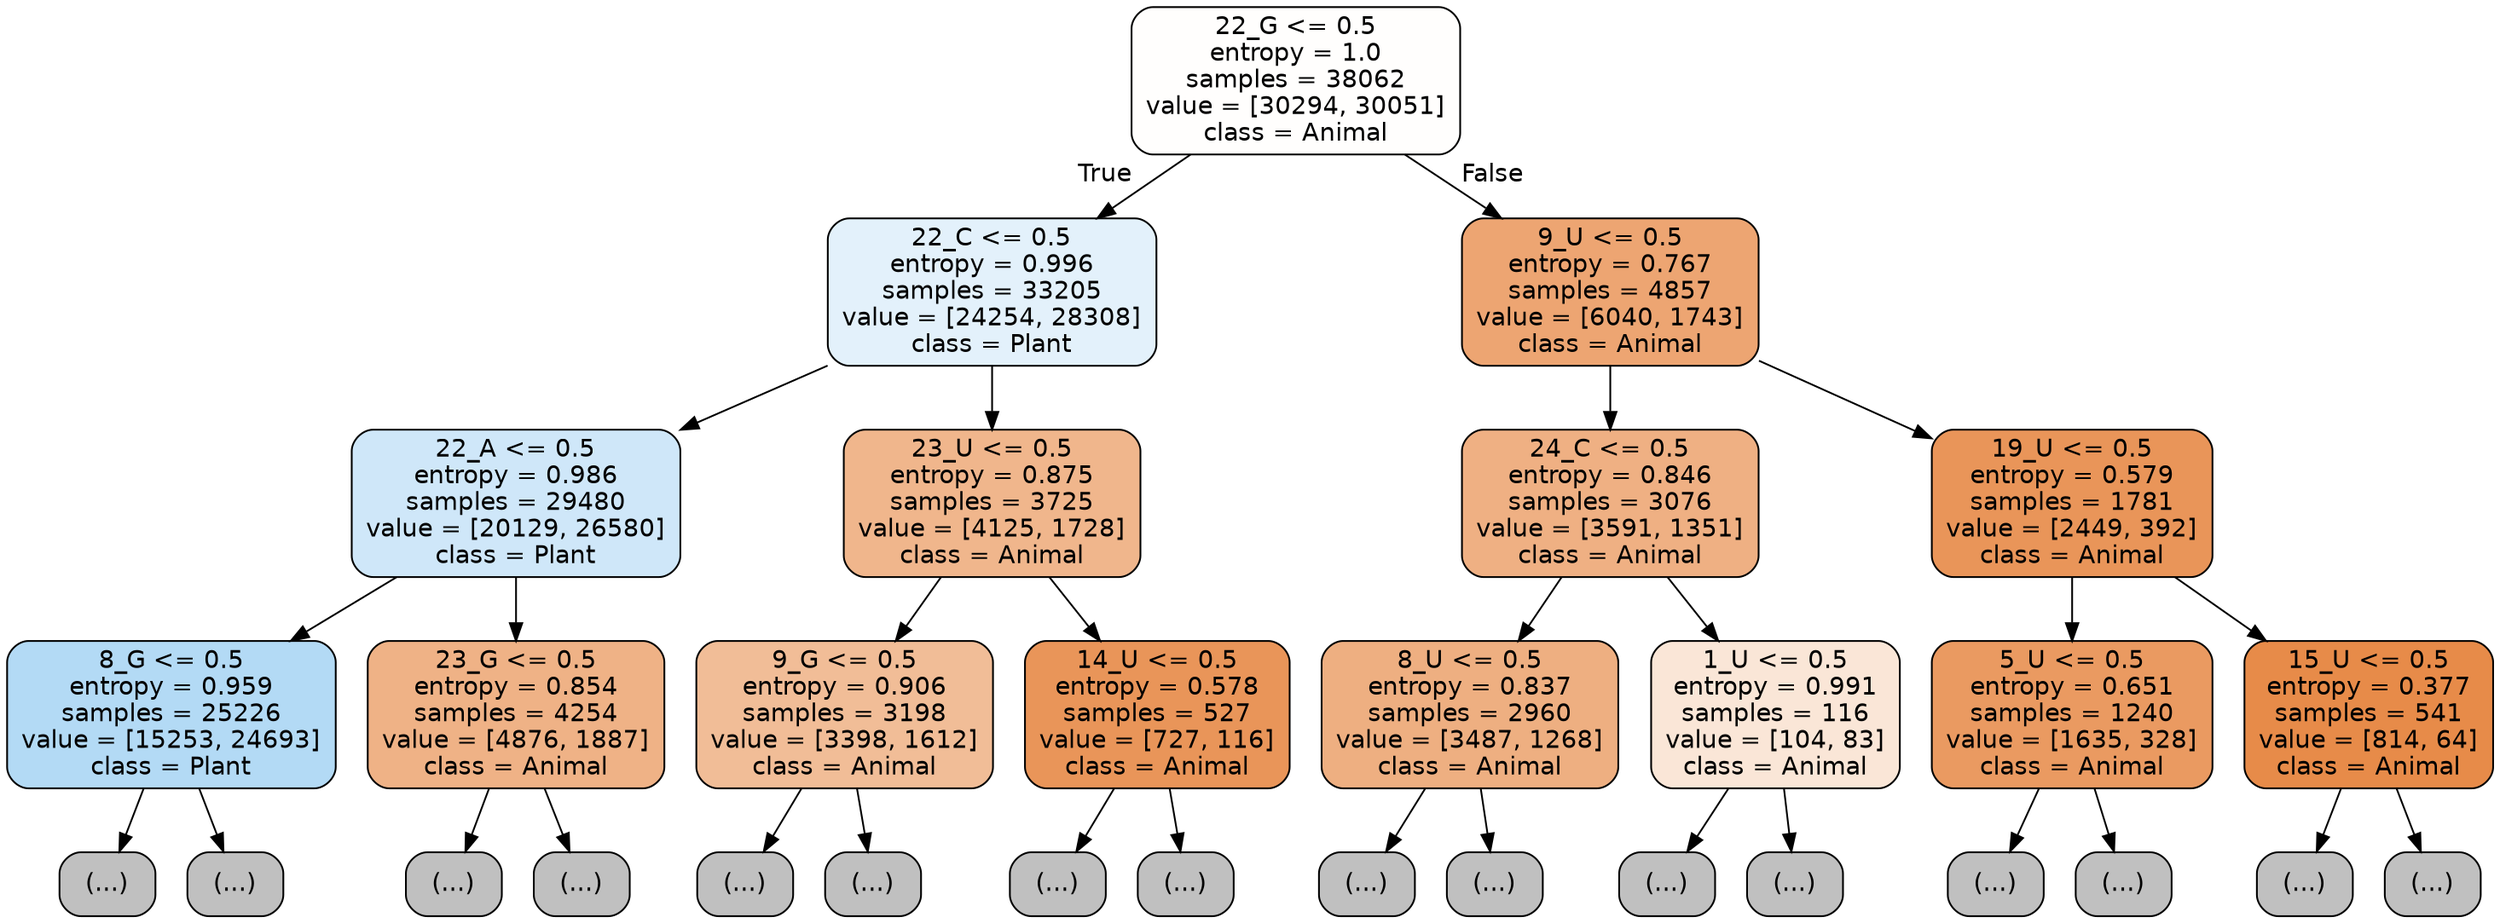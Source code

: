 digraph Tree {
node [shape=box, style="filled, rounded", color="black", fontname="helvetica"] ;
edge [fontname="helvetica"] ;
0 [label="22_G <= 0.5\nentropy = 1.0\nsamples = 38062\nvalue = [30294, 30051]\nclass = Animal", fillcolor="#fffefd"] ;
1 [label="22_C <= 0.5\nentropy = 0.996\nsamples = 33205\nvalue = [24254, 28308]\nclass = Plant", fillcolor="#e3f1fb"] ;
0 -> 1 [labeldistance=2.5, labelangle=45, headlabel="True"] ;
2 [label="22_A <= 0.5\nentropy = 0.986\nsamples = 29480\nvalue = [20129, 26580]\nclass = Plant", fillcolor="#cfe7f9"] ;
1 -> 2 ;
3 [label="8_G <= 0.5\nentropy = 0.959\nsamples = 25226\nvalue = [15253, 24693]\nclass = Plant", fillcolor="#b3daf5"] ;
2 -> 3 ;
4 [label="(...)", fillcolor="#C0C0C0"] ;
3 -> 4 ;
7805 [label="(...)", fillcolor="#C0C0C0"] ;
3 -> 7805 ;
10644 [label="23_G <= 0.5\nentropy = 0.854\nsamples = 4254\nvalue = [4876, 1887]\nclass = Animal", fillcolor="#efb286"] ;
2 -> 10644 ;
10645 [label="(...)", fillcolor="#C0C0C0"] ;
10644 -> 10645 ;
12476 [label="(...)", fillcolor="#C0C0C0"] ;
10644 -> 12476 ;
12649 [label="23_U <= 0.5\nentropy = 0.875\nsamples = 3725\nvalue = [4125, 1728]\nclass = Animal", fillcolor="#f0b68c"] ;
1 -> 12649 ;
12650 [label="9_G <= 0.5\nentropy = 0.906\nsamples = 3198\nvalue = [3398, 1612]\nclass = Animal", fillcolor="#f1bd97"] ;
12649 -> 12650 ;
12651 [label="(...)", fillcolor="#C0C0C0"] ;
12650 -> 12651 ;
13924 [label="(...)", fillcolor="#C0C0C0"] ;
12650 -> 13924 ;
14351 [label="14_U <= 0.5\nentropy = 0.578\nsamples = 527\nvalue = [727, 116]\nclass = Animal", fillcolor="#e99559"] ;
12649 -> 14351 ;
14352 [label="(...)", fillcolor="#C0C0C0"] ;
14351 -> 14352 ;
14497 [label="(...)", fillcolor="#C0C0C0"] ;
14351 -> 14497 ;
14548 [label="9_U <= 0.5\nentropy = 0.767\nsamples = 4857\nvalue = [6040, 1743]\nclass = Animal", fillcolor="#eda572"] ;
0 -> 14548 [labeldistance=2.5, labelangle=-45, headlabel="False"] ;
14549 [label="24_C <= 0.5\nentropy = 0.846\nsamples = 3076\nvalue = [3591, 1351]\nclass = Animal", fillcolor="#efb083"] ;
14548 -> 14549 ;
14550 [label="8_U <= 0.5\nentropy = 0.837\nsamples = 2960\nvalue = [3487, 1268]\nclass = Animal", fillcolor="#eeaf81"] ;
14549 -> 14550 ;
14551 [label="(...)", fillcolor="#C0C0C0"] ;
14550 -> 14551 ;
15472 [label="(...)", fillcolor="#C0C0C0"] ;
14550 -> 15472 ;
15793 [label="1_U <= 0.5\nentropy = 0.991\nsamples = 116\nvalue = [104, 83]\nclass = Animal", fillcolor="#fae6d7"] ;
14549 -> 15793 ;
15794 [label="(...)", fillcolor="#C0C0C0"] ;
15793 -> 15794 ;
15847 [label="(...)", fillcolor="#C0C0C0"] ;
15793 -> 15847 ;
15886 [label="19_U <= 0.5\nentropy = 0.579\nsamples = 1781\nvalue = [2449, 392]\nclass = Animal", fillcolor="#e99559"] ;
14548 -> 15886 ;
15887 [label="5_U <= 0.5\nentropy = 0.651\nsamples = 1240\nvalue = [1635, 328]\nclass = Animal", fillcolor="#ea9a61"] ;
15886 -> 15887 ;
15888 [label="(...)", fillcolor="#C0C0C0"] ;
15887 -> 15888 ;
16237 [label="(...)", fillcolor="#C0C0C0"] ;
15887 -> 16237 ;
16346 [label="15_U <= 0.5\nentropy = 0.377\nsamples = 541\nvalue = [814, 64]\nclass = Animal", fillcolor="#e78b49"] ;
15886 -> 16346 ;
16347 [label="(...)", fillcolor="#C0C0C0"] ;
16346 -> 16347 ;
16428 [label="(...)", fillcolor="#C0C0C0"] ;
16346 -> 16428 ;
}